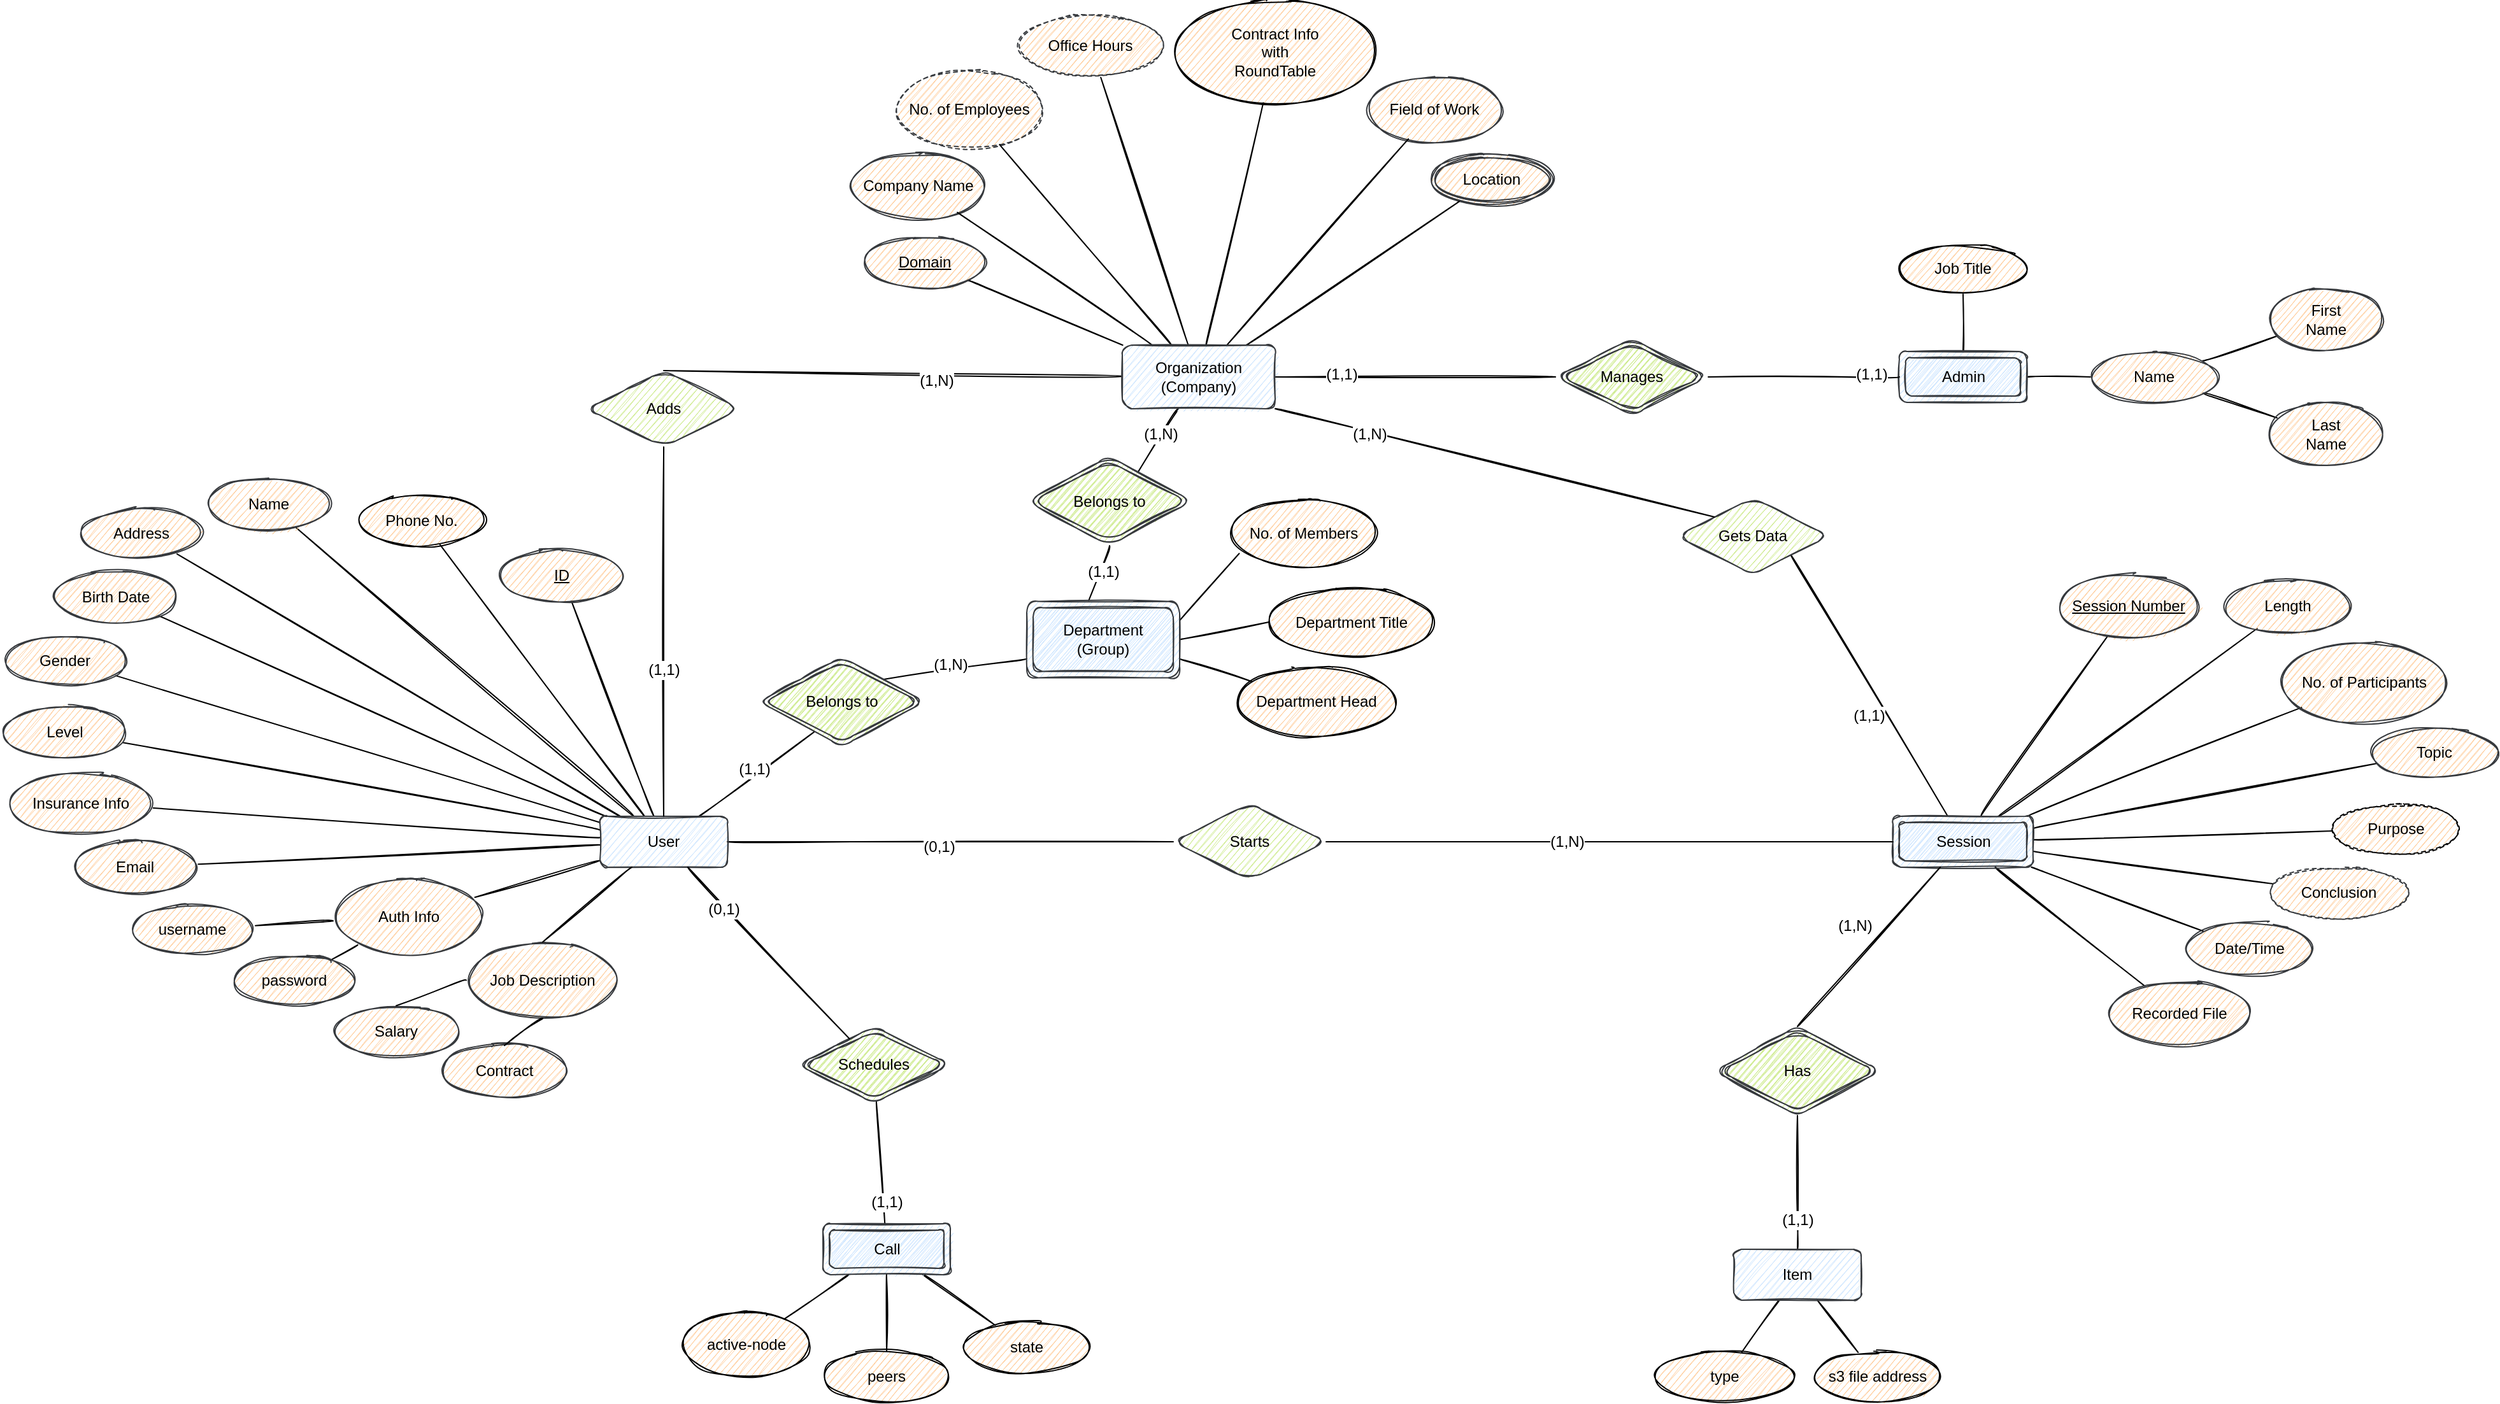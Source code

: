 <mxfile version="18.1.2" type="device"><diagram id="3MBcoA2pcLcvfSfI6cYw" name="Page-1"><mxGraphModel dx="2881" dy="2194" grid="1" gridSize="10" guides="1" tooltips="1" connect="1" arrows="1" fold="1" page="1" pageScale="1" pageWidth="850" pageHeight="1100" math="0" shadow="0"><root><mxCell id="0"/><mxCell id="1" parent="0"/><mxCell id="as0THlwd2XaOemE6Fvun-15" style="edgeStyle=none;rounded=1;orthogonalLoop=1;jettySize=auto;html=1;endArrow=none;endFill=0;strokeColor=default;sketch=1;curved=1;" parent="1" source="as0THlwd2XaOemE6Fvun-1" target="as0THlwd2XaOemE6Fvun-14" edge="1"><mxGeometry relative="1" as="geometry"/></mxCell><mxCell id="as0THlwd2XaOemE6Fvun-16" style="edgeStyle=none;rounded=1;orthogonalLoop=1;jettySize=auto;html=1;endArrow=none;endFill=0;strokeColor=default;sketch=1;curved=1;" parent="1" source="as0THlwd2XaOemE6Fvun-1" target="as0THlwd2XaOemE6Fvun-2" edge="1"><mxGeometry relative="1" as="geometry"/></mxCell><mxCell id="as0THlwd2XaOemE6Fvun-17" style="edgeStyle=none;rounded=1;orthogonalLoop=1;jettySize=auto;html=1;endArrow=none;endFill=0;strokeColor=default;sketch=1;curved=1;" parent="1" source="as0THlwd2XaOemE6Fvun-1" target="as0THlwd2XaOemE6Fvun-7" edge="1"><mxGeometry relative="1" as="geometry"/></mxCell><mxCell id="as0THlwd2XaOemE6Fvun-26" style="edgeStyle=none;rounded=1;orthogonalLoop=1;jettySize=auto;html=1;fontSize=12;endArrow=none;endFill=0;strokeColor=default;sketch=1;curved=1;" parent="1" source="as0THlwd2XaOemE6Fvun-1" target="as0THlwd2XaOemE6Fvun-23" edge="1"><mxGeometry relative="1" as="geometry"/></mxCell><mxCell id="as0THlwd2XaOemE6Fvun-27" style="edgeStyle=none;rounded=1;orthogonalLoop=1;jettySize=auto;html=1;fontSize=12;endArrow=none;endFill=0;strokeColor=default;sketch=1;curved=1;" parent="1" source="as0THlwd2XaOemE6Fvun-1" target="as0THlwd2XaOemE6Fvun-24" edge="1"><mxGeometry relative="1" as="geometry"/></mxCell><mxCell id="as0THlwd2XaOemE6Fvun-63" style="edgeStyle=none;rounded=1;orthogonalLoop=1;jettySize=auto;html=1;fontSize=12;endArrow=none;endFill=0;strokeColor=default;sketch=1;curved=1;" parent="1" source="as0THlwd2XaOemE6Fvun-1" target="as0THlwd2XaOemE6Fvun-58" edge="1"><mxGeometry relative="1" as="geometry"/></mxCell><mxCell id="as0THlwd2XaOemE6Fvun-64" style="edgeStyle=none;rounded=1;orthogonalLoop=1;jettySize=auto;html=1;fontSize=12;endArrow=none;endFill=0;strokeColor=default;sketch=1;curved=1;" parent="1" source="as0THlwd2XaOemE6Fvun-1" target="as0THlwd2XaOemE6Fvun-59" edge="1"><mxGeometry relative="1" as="geometry"/></mxCell><mxCell id="as0THlwd2XaOemE6Fvun-65" style="edgeStyle=none;rounded=1;orthogonalLoop=1;jettySize=auto;html=1;fontSize=12;endArrow=none;endFill=0;strokeColor=default;sketch=1;curved=1;" parent="1" source="as0THlwd2XaOemE6Fvun-1" target="as0THlwd2XaOemE6Fvun-61" edge="1"><mxGeometry relative="1" as="geometry"/></mxCell><mxCell id="as0THlwd2XaOemE6Fvun-83" style="edgeStyle=none;rounded=1;orthogonalLoop=1;jettySize=auto;html=1;fontSize=12;endArrow=none;endFill=0;strokeColor=default;sketch=1;curved=1;" parent="1" source="as0THlwd2XaOemE6Fvun-1" target="as0THlwd2XaOemE6Fvun-82" edge="1"><mxGeometry relative="1" as="geometry"/></mxCell><mxCell id="as0THlwd2XaOemE6Fvun-134" style="edgeStyle=none;rounded=1;orthogonalLoop=1;jettySize=auto;html=1;fontSize=12;endArrow=none;endFill=0;strokeColor=default;sketch=1;curved=1;" parent="1" source="as0THlwd2XaOemE6Fvun-1" target="as0THlwd2XaOemE6Fvun-133" edge="1"><mxGeometry relative="1" as="geometry"/></mxCell><mxCell id="as0THlwd2XaOemE6Fvun-137" value="(0,1)" style="edgeLabel;html=1;align=center;verticalAlign=middle;resizable=0;points=[];fontSize=12;rounded=1;sketch=1;" parent="as0THlwd2XaOemE6Fvun-134" vertex="1" connectable="0"><mxGeometry x="-0.092" y="-3" relative="1" as="geometry"><mxPoint x="7" y="1" as="offset"/></mxGeometry></mxCell><mxCell id="as0THlwd2XaOemE6Fvun-179" style="edgeStyle=none;rounded=1;orthogonalLoop=1;jettySize=auto;html=1;fontSize=12;endArrow=none;endFill=0;strokeColor=default;sketch=1;curved=1;startArrow=none;" parent="1" source="as0THlwd2XaOemE6Fvun-177" target="as0THlwd2XaOemE6Fvun-178" edge="1"><mxGeometry relative="1" as="geometry"/></mxCell><mxCell id="as0THlwd2XaOemE6Fvun-181" value="(1,1)" style="edgeLabel;html=1;align=center;verticalAlign=middle;resizable=0;points=[];fontSize=12;rounded=1;sketch=1;" parent="as0THlwd2XaOemE6Fvun-179" vertex="1" connectable="0"><mxGeometry x="0.64" y="2" relative="1" as="geometry"><mxPoint as="offset"/></mxGeometry></mxCell><mxCell id="as0THlwd2XaOemE6Fvun-258" style="edgeStyle=none;rounded=1;orthogonalLoop=1;jettySize=auto;html=1;fontSize=12;endArrow=none;endFill=0;strokeColor=default;entryX=0.331;entryY=0.84;entryDx=0;entryDy=0;sketch=1;curved=1;entryPerimeter=0;" parent="1" source="as0THlwd2XaOemE6Fvun-1" target="as0THlwd2XaOemE6Fvun-307" edge="1"><mxGeometry relative="1" as="geometry"><mxPoint x="140" y="-190" as="targetPoint"/></mxGeometry></mxCell><mxCell id="as0THlwd2XaOemE6Fvun-289" value="(1,1)" style="edgeLabel;html=1;align=center;verticalAlign=middle;resizable=0;points=[];fontSize=12;rounded=1;sketch=1;" parent="as0THlwd2XaOemE6Fvun-258" vertex="1" connectable="0"><mxGeometry x="0.223" y="2" relative="1" as="geometry"><mxPoint x="-11" y="5" as="offset"/></mxGeometry></mxCell><mxCell id="as0THlwd2XaOemE6Fvun-288" style="edgeStyle=none;rounded=1;orthogonalLoop=1;jettySize=auto;html=1;fontSize=12;endArrow=none;endFill=0;strokeColor=default;sketch=1;curved=1;" parent="1" source="as0THlwd2XaOemE6Fvun-1" target="as0THlwd2XaOemE6Fvun-287" edge="1"><mxGeometry relative="1" as="geometry"/></mxCell><mxCell id="as0THlwd2XaOemE6Fvun-1" value="User" style="whiteSpace=wrap;html=1;align=center;fillColor=#cce5ff;strokeColor=#36393d;rounded=1;sketch=1;" parent="1" vertex="1"><mxGeometry x="-75" y="-120" width="100" height="40" as="geometry"/></mxCell><mxCell id="as0THlwd2XaOemE6Fvun-2" value="Name" style="ellipse;whiteSpace=wrap;html=1;align=center;fillColor=#ffcc99;strokeColor=#36393d;rounded=1;sketch=1;" parent="1" vertex="1"><mxGeometry x="-385" y="-385" width="100" height="40" as="geometry"/></mxCell><mxCell id="as0THlwd2XaOemE6Fvun-7" value="ID" style="ellipse;whiteSpace=wrap;html=1;align=center;fontStyle=4;fillColor=#ffcc99;strokeColor=#36393d;rounded=1;sketch=1;" parent="1" vertex="1"><mxGeometry x="-155" y="-328.75" width="100" height="40" as="geometry"/></mxCell><mxCell id="as0THlwd2XaOemE6Fvun-66" style="edgeStyle=none;rounded=1;orthogonalLoop=1;jettySize=auto;html=1;fontSize=12;endArrow=none;endFill=0;strokeColor=default;sketch=1;curved=1;" parent="1" source="as0THlwd2XaOemE6Fvun-14" target="as0THlwd2XaOemE6Fvun-60" edge="1"><mxGeometry relative="1" as="geometry"/></mxCell><mxCell id="as0THlwd2XaOemE6Fvun-67" style="edgeStyle=none;rounded=1;orthogonalLoop=1;jettySize=auto;html=1;fontSize=12;endArrow=none;endFill=0;strokeColor=default;sketch=1;curved=1;" parent="1" source="as0THlwd2XaOemE6Fvun-14" target="as0THlwd2XaOemE6Fvun-62" edge="1"><mxGeometry relative="1" as="geometry"/></mxCell><mxCell id="as0THlwd2XaOemE6Fvun-14" value="&lt;font style=&quot;font-size: 12px;&quot;&gt;Auth Info&lt;/font&gt;" style="ellipse;whiteSpace=wrap;html=1;align=center;fillColor=#ffcc99;strokeColor=#36393d;rounded=1;sketch=1;" parent="1" vertex="1"><mxGeometry x="-285" y="-71.25" width="120" height="60" as="geometry"/></mxCell><mxCell id="as0THlwd2XaOemE6Fvun-23" value="Level" style="ellipse;whiteSpace=wrap;html=1;align=center;fontSize=12;fillColor=#ffcc99;strokeColor=#36393d;rounded=1;sketch=1;" parent="1" vertex="1"><mxGeometry x="-545" y="-206.25" width="100" height="40" as="geometry"/></mxCell><mxCell id="as0THlwd2XaOemE6Fvun-24" value="Email" style="ellipse;whiteSpace=wrap;html=1;align=center;fontSize=12;fillColor=#ffcc99;strokeColor=#36393d;rounded=1;sketch=1;" parent="1" vertex="1"><mxGeometry x="-490" y="-100" width="100" height="40" as="geometry"/></mxCell><mxCell id="as0THlwd2XaOemE6Fvun-95" style="edgeStyle=none;rounded=1;orthogonalLoop=1;jettySize=auto;html=1;fontSize=12;endArrow=none;endFill=0;strokeColor=default;exitX=1;exitY=1;exitDx=0;exitDy=0;startArrow=none;sketch=1;curved=1;" parent="1" source="as0THlwd2XaOemE6Fvun-91" target="as0THlwd2XaOemE6Fvun-90" edge="1"><mxGeometry relative="1" as="geometry"><mxPoint x="555" y="-110" as="sourcePoint"/><Array as="points"/></mxGeometry></mxCell><mxCell id="as0THlwd2XaOemE6Fvun-106" value="(1,1)" style="edgeLabel;html=1;align=center;verticalAlign=middle;resizable=0;points=[];fontSize=12;rounded=1;sketch=1;" parent="as0THlwd2XaOemE6Fvun-95" vertex="1" connectable="0"><mxGeometry x="0.672" y="1" relative="1" as="geometry"><mxPoint x="-43" y="-45" as="offset"/></mxGeometry></mxCell><mxCell id="as0THlwd2XaOemE6Fvun-259" style="edgeStyle=none;rounded=1;orthogonalLoop=1;jettySize=auto;html=1;fontSize=12;endArrow=none;endFill=0;strokeColor=default;entryX=1;entryY=0;entryDx=0;entryDy=0;sketch=1;curved=1;exitX=0;exitY=0.75;exitDx=0;exitDy=0;" parent="1" source="as0THlwd2XaOemE6Fvun-303" target="as0THlwd2XaOemE6Fvun-307" edge="1"><mxGeometry relative="1" as="geometry"><mxPoint x="335" y="-280.588" as="sourcePoint"/><mxPoint x="140" y="-250" as="targetPoint"/></mxGeometry></mxCell><mxCell id="as0THlwd2XaOemE6Fvun-290" value="(1,N)" style="edgeLabel;html=1;align=center;verticalAlign=middle;resizable=0;points=[];fontSize=12;rounded=1;sketch=1;" parent="as0THlwd2XaOemE6Fvun-259" vertex="1" connectable="0"><mxGeometry x="0.401" y="-3" relative="1" as="geometry"><mxPoint x="19" y="-4" as="offset"/></mxGeometry></mxCell><mxCell id="as0THlwd2XaOemE6Fvun-297" style="edgeStyle=none;rounded=1;orthogonalLoop=1;jettySize=auto;html=1;fontSize=12;endArrow=none;endFill=0;strokeColor=default;sketch=1;curved=1;exitX=1;exitY=0.25;exitDx=0;exitDy=0;entryX=0.059;entryY=0.793;entryDx=0;entryDy=0;entryPerimeter=0;" parent="1" source="as0THlwd2XaOemE6Fvun-303" target="as0THlwd2XaOemE6Fvun-295" edge="1"><mxGeometry relative="1" as="geometry"><mxPoint x="454.643" y="-315" as="sourcePoint"/></mxGeometry></mxCell><mxCell id="as0THlwd2XaOemE6Fvun-298" style="edgeStyle=none;rounded=1;orthogonalLoop=1;jettySize=auto;html=1;fontSize=12;endArrow=none;endFill=0;strokeColor=default;sketch=1;curved=1;exitX=1;exitY=0.5;exitDx=0;exitDy=0;entryX=0;entryY=0.5;entryDx=0;entryDy=0;" parent="1" source="as0THlwd2XaOemE6Fvun-303" target="as0THlwd2XaOemE6Fvun-296" edge="1"><mxGeometry relative="1" as="geometry"><mxPoint x="455" y="-288.955" as="sourcePoint"/></mxGeometry></mxCell><mxCell id="as0THlwd2XaOemE6Fvun-300" style="edgeStyle=none;rounded=1;orthogonalLoop=1;jettySize=auto;html=1;fontSize=12;endArrow=none;endFill=0;strokeColor=default;sketch=1;curved=1;exitX=1;exitY=0.75;exitDx=0;exitDy=0;" parent="1" source="as0THlwd2XaOemE6Fvun-303" target="as0THlwd2XaOemE6Fvun-299" edge="1"><mxGeometry relative="1" as="geometry"><mxPoint x="437.189" y="-265" as="sourcePoint"/></mxGeometry></mxCell><mxCell id="as0THlwd2XaOemE6Fvun-233" style="edgeStyle=none;rounded=1;orthogonalLoop=1;jettySize=auto;html=1;fontSize=12;endArrow=none;endFill=0;strokeColor=default;sketch=1;curved=1;" parent="1" source="as0THlwd2XaOemE6Fvun-52" target="as0THlwd2XaOemE6Fvun-232" edge="1"><mxGeometry relative="1" as="geometry"/></mxCell><mxCell id="as0THlwd2XaOemE6Fvun-52" value="Domain" style="ellipse;whiteSpace=wrap;html=1;align=center;fontStyle=4;fontSize=12;fillColor=#ffcc99;strokeColor=#36393d;rounded=1;sketch=1;" parent="1" vertex="1"><mxGeometry x="130" y="-575" width="100" height="40" as="geometry"/></mxCell><mxCell id="as0THlwd2XaOemE6Fvun-53" value="No. of Employees" style="ellipse;whiteSpace=wrap;html=1;align=center;dashed=1;fontSize=12;fillColor=#ffcc99;strokeColor=#36393d;rounded=1;sketch=1;" parent="1" vertex="1"><mxGeometry x="155" y="-705" width="120" height="60" as="geometry"/></mxCell><mxCell id="as0THlwd2XaOemE6Fvun-56" value="Field of Work" style="ellipse;whiteSpace=wrap;html=1;align=center;fontSize=12;fillColor=#ffcc99;strokeColor=#36393d;rounded=1;sketch=1;" parent="1" vertex="1"><mxGeometry x="525" y="-700" width="110" height="50" as="geometry"/></mxCell><mxCell id="as0THlwd2XaOemE6Fvun-58" value="Address" style="ellipse;whiteSpace=wrap;html=1;align=center;fontSize=12;fillColor=#ffcc99;strokeColor=#36393d;rounded=1;sketch=1;" parent="1" vertex="1"><mxGeometry x="-485" y="-362.5" width="100" height="40" as="geometry"/></mxCell><mxCell id="as0THlwd2XaOemE6Fvun-59" value="Gender" style="ellipse;whiteSpace=wrap;html=1;align=center;fontSize=12;fillColor=#ffcc99;strokeColor=#36393d;rounded=1;sketch=1;" parent="1" vertex="1"><mxGeometry x="-545" y="-262.5" width="100" height="40" as="geometry"/></mxCell><mxCell id="as0THlwd2XaOemE6Fvun-60" value="username" style="ellipse;whiteSpace=wrap;html=1;align=center;fontSize=12;fillColor=#ffcc99;strokeColor=#36393d;rounded=1;sketch=1;" parent="1" vertex="1"><mxGeometry x="-445" y="-51.25" width="100" height="40" as="geometry"/></mxCell><mxCell id="as0THlwd2XaOemE6Fvun-61" value="Insurance Info" style="ellipse;whiteSpace=wrap;html=1;align=center;fontSize=12;fillColor=#ffcc99;strokeColor=#36393d;rounded=1;sketch=1;" parent="1" vertex="1"><mxGeometry x="-540" y="-155.25" width="115" height="50" as="geometry"/></mxCell><mxCell id="as0THlwd2XaOemE6Fvun-62" value="password" style="ellipse;whiteSpace=wrap;html=1;align=center;fontSize=12;fillColor=#ffcc99;strokeColor=#36393d;rounded=1;sketch=1;" parent="1" vertex="1"><mxGeometry x="-365" y="-11.25" width="100" height="40" as="geometry"/></mxCell><mxCell id="as0THlwd2XaOemE6Fvun-82" value="Birth Date" style="ellipse;whiteSpace=wrap;html=1;align=center;fontSize=12;fillColor=#ffcc99;strokeColor=#36393d;rounded=1;sketch=1;" parent="1" vertex="1"><mxGeometry x="-505" y="-312.5" width="100" height="40" as="geometry"/></mxCell><mxCell id="as0THlwd2XaOemE6Fvun-84" value="Location" style="ellipse;shape=doubleEllipse;margin=3;whiteSpace=wrap;html=1;align=center;fontSize=12;fillColor=#ffcc99;strokeColor=#36393d;rounded=1;sketch=1;" parent="1" vertex="1"><mxGeometry x="575" y="-640" width="100" height="40" as="geometry"/></mxCell><mxCell id="as0THlwd2XaOemE6Fvun-86" value="Company Name" style="ellipse;whiteSpace=wrap;html=1;align=center;fontSize=12;fillColor=#ffcc99;strokeColor=#36393d;rounded=1;sketch=1;" parent="1" vertex="1"><mxGeometry x="120" y="-640" width="110" height="50" as="geometry"/></mxCell><mxCell id="as0THlwd2XaOemE6Fvun-88" value="Office Hours" style="ellipse;whiteSpace=wrap;html=1;align=center;dashed=1;fontSize=12;fillColor=#ffcc99;strokeColor=#36393d;rounded=1;sketch=1;" parent="1" vertex="1"><mxGeometry x="250" y="-750" width="120" height="50" as="geometry"/></mxCell><mxCell id="as0THlwd2XaOemE6Fvun-114" style="edgeStyle=none;rounded=1;orthogonalLoop=1;jettySize=auto;html=1;fontSize=12;endArrow=none;endFill=0;strokeColor=default;sketch=1;curved=1;" parent="1" source="as0THlwd2XaOemE6Fvun-90" target="as0THlwd2XaOemE6Fvun-107" edge="1"><mxGeometry relative="1" as="geometry"/></mxCell><mxCell id="as0THlwd2XaOemE6Fvun-115" style="edgeStyle=none;rounded=1;orthogonalLoop=1;jettySize=auto;html=1;fontSize=12;endArrow=none;endFill=0;strokeColor=default;sketch=1;curved=1;" parent="1" source="as0THlwd2XaOemE6Fvun-90" target="as0THlwd2XaOemE6Fvun-108" edge="1"><mxGeometry relative="1" as="geometry"/></mxCell><mxCell id="as0THlwd2XaOemE6Fvun-116" style="edgeStyle=none;rounded=1;orthogonalLoop=1;jettySize=auto;html=1;fontSize=12;endArrow=none;endFill=0;strokeColor=default;sketch=1;curved=1;" parent="1" source="as0THlwd2XaOemE6Fvun-90" target="as0THlwd2XaOemE6Fvun-222" edge="1"><mxGeometry relative="1" as="geometry"><mxPoint x="650.279" y="251.056" as="targetPoint"/></mxGeometry></mxCell><mxCell id="as0THlwd2XaOemE6Fvun-117" style="edgeStyle=none;rounded=1;orthogonalLoop=1;jettySize=auto;html=1;fontSize=12;endArrow=none;endFill=0;strokeColor=default;sketch=1;curved=1;" parent="1" source="as0THlwd2XaOemE6Fvun-90" target="as0THlwd2XaOemE6Fvun-110" edge="1"><mxGeometry relative="1" as="geometry"/></mxCell><mxCell id="as0THlwd2XaOemE6Fvun-126" style="edgeStyle=none;rounded=1;orthogonalLoop=1;jettySize=auto;html=1;fontSize=12;endArrow=none;endFill=0;strokeColor=default;sketch=1;curved=1;" parent="1" source="as0THlwd2XaOemE6Fvun-90" target="as0THlwd2XaOemE6Fvun-121" edge="1"><mxGeometry relative="1" as="geometry"/></mxCell><mxCell id="as0THlwd2XaOemE6Fvun-127" style="edgeStyle=none;rounded=1;orthogonalLoop=1;jettySize=auto;html=1;fontSize=12;endArrow=none;endFill=0;strokeColor=default;sketch=1;curved=1;" parent="1" source="as0THlwd2XaOemE6Fvun-90" target="as0THlwd2XaOemE6Fvun-120" edge="1"><mxGeometry relative="1" as="geometry"/></mxCell><mxCell id="as0THlwd2XaOemE6Fvun-129" style="edgeStyle=none;rounded=1;orthogonalLoop=1;jettySize=auto;html=1;fontSize=12;endArrow=none;endFill=0;strokeColor=default;sketch=1;curved=1;" parent="1" source="as0THlwd2XaOemE6Fvun-90" target="as0THlwd2XaOemE6Fvun-128" edge="1"><mxGeometry relative="1" as="geometry"/></mxCell><mxCell id="as0THlwd2XaOemE6Fvun-151" style="edgeStyle=none;rounded=1;orthogonalLoop=1;jettySize=auto;html=1;fontSize=12;endArrow=none;endFill=0;strokeColor=default;sketch=1;curved=1;" parent="1" source="as0THlwd2XaOemE6Fvun-90" target="as0THlwd2XaOemE6Fvun-150" edge="1"><mxGeometry relative="1" as="geometry"/></mxCell><mxCell id="as0THlwd2XaOemE6Fvun-90" value="Session" style="shape=ext;margin=3;double=1;&#10;whiteSpace=wrap;html=1;align=center;fontSize=12;fillColor=#cce5ff;strokeColor=#36393d;rounded=1;sketch=1;" parent="1" vertex="1"><mxGeometry x="940" y="-120" width="110" height="40" as="geometry"/></mxCell><mxCell id="as0THlwd2XaOemE6Fvun-107" value="Length" style="ellipse;whiteSpace=wrap;html=1;align=center;fontSize=12;fillColor=#ffcc99;strokeColor=#36393d;rounded=1;sketch=1;" parent="1" vertex="1"><mxGeometry x="1200" y="-305" width="100" height="40" as="geometry"/></mxCell><mxCell id="as0THlwd2XaOemE6Fvun-108" value="No. of &lt;span class=&quot;VIiyi&quot; lang=&quot;en&quot;&gt;&lt;span data-number-of-phrases=&quot;1&quot; data-phrase-index=&quot;0&quot; data-language-to-translate-into=&quot;fa&quot; data-language-for-alternatives=&quot;en&quot; class=&quot;JLqJ4b ChMk0b&quot;&gt;&lt;span class=&quot;Q4iAWc&quot;&gt;Participants&lt;/span&gt;&lt;/span&gt;&lt;/span&gt;&lt;span class=&quot;zEswK&quot;&gt;&lt;/span&gt;" style="ellipse;whiteSpace=wrap;html=1;align=center;fontSize=12;fillColor=#ffcc99;strokeColor=#36393d;rounded=1;sketch=1;" parent="1" vertex="1"><mxGeometry x="1245" y="-255" width="130" height="60" as="geometry"/></mxCell><mxCell id="as0THlwd2XaOemE6Fvun-110" value="Date/Time" style="ellipse;whiteSpace=wrap;html=1;align=center;fontSize=12;fillColor=#ffcc99;strokeColor=#36393d;rounded=1;sketch=1;" parent="1" vertex="1"><mxGeometry x="1170" y="-36.25" width="100" height="40" as="geometry"/></mxCell><mxCell id="as0THlwd2XaOemE6Fvun-120" value="Session Number" style="ellipse;whiteSpace=wrap;html=1;align=center;fontStyle=4;fontSize=12;fillColor=#ffcc99;strokeColor=#36393d;rounded=1;sketch=1;" parent="1" vertex="1"><mxGeometry x="1070" y="-310" width="110" height="50" as="geometry"/></mxCell><mxCell id="as0THlwd2XaOemE6Fvun-121" value="Recorded File" style="ellipse;whiteSpace=wrap;html=1;align=center;fontSize=12;fillColor=#ffcc99;strokeColor=#36393d;rounded=1;sketch=1;" parent="1" vertex="1"><mxGeometry x="1110" y="10" width="110" height="50" as="geometry"/></mxCell><mxCell id="as0THlwd2XaOemE6Fvun-128" value="Topic" style="ellipse;whiteSpace=wrap;html=1;align=center;fontSize=12;fillColor=#ffcc99;strokeColor=#36393d;rounded=1;sketch=1;" parent="1" vertex="1"><mxGeometry x="1315" y="-190" width="100" height="40" as="geometry"/></mxCell><mxCell id="as0THlwd2XaOemE6Fvun-135" style="edgeStyle=none;rounded=1;orthogonalLoop=1;jettySize=auto;html=1;fontSize=12;endArrow=none;endFill=0;strokeColor=default;sketch=1;curved=1;" parent="1" source="as0THlwd2XaOemE6Fvun-133" target="as0THlwd2XaOemE6Fvun-90" edge="1"><mxGeometry relative="1" as="geometry"/></mxCell><mxCell id="as0THlwd2XaOemE6Fvun-138" value="(1,N)" style="edgeLabel;html=1;align=center;verticalAlign=middle;resizable=0;points=[];fontSize=12;rounded=1;sketch=1;" parent="as0THlwd2XaOemE6Fvun-135" vertex="1" connectable="0"><mxGeometry x="-0.15" relative="1" as="geometry"><mxPoint as="offset"/></mxGeometry></mxCell><mxCell id="as0THlwd2XaOemE6Fvun-133" value="Starts" style="shape=rhombus;perimeter=rhombusPerimeter;whiteSpace=wrap;html=1;align=center;fontSize=12;fillColor=#cdeb8b;strokeColor=#36393d;rounded=1;sketch=1;" parent="1" vertex="1"><mxGeometry x="375" y="-130" width="120" height="60" as="geometry"/></mxCell><mxCell id="as0THlwd2XaOemE6Fvun-150" value="Conclusion" style="ellipse;whiteSpace=wrap;html=1;align=center;dashed=1;fontSize=12;fillColor=#ffcc99;strokeColor=#36393d;rounded=1;sketch=1;" parent="1" vertex="1"><mxGeometry x="1235" y="-80" width="110" height="40" as="geometry"/></mxCell><mxCell id="as0THlwd2XaOemE6Fvun-152" value="&lt;div&gt;Contract Info&lt;/div&gt;&lt;div&gt;with&lt;/div&gt;&lt;div&gt;RoundTable&lt;/div&gt;" style="ellipse;whiteSpace=wrap;html=1;align=center;fontSize=12;fillColor=#FFCC99;rounded=1;sketch=1;" parent="1" vertex="1"><mxGeometry x="375" y="-760" width="160" height="80" as="geometry"/></mxCell><mxCell id="as0THlwd2XaOemE6Fvun-188" style="edgeStyle=none;rounded=1;orthogonalLoop=1;jettySize=auto;html=1;fontSize=12;endArrow=none;endFill=0;strokeColor=default;sketch=1;curved=1;" parent="1" source="as0THlwd2XaOemE6Fvun-178" target="as0THlwd2XaOemE6Fvun-182" edge="1"><mxGeometry relative="1" as="geometry"/></mxCell><mxCell id="as0THlwd2XaOemE6Fvun-189" style="edgeStyle=none;rounded=1;orthogonalLoop=1;jettySize=auto;html=1;fontSize=12;endArrow=none;endFill=0;strokeColor=default;sketch=1;curved=1;" parent="1" source="as0THlwd2XaOemE6Fvun-178" target="as0THlwd2XaOemE6Fvun-183" edge="1"><mxGeometry relative="1" as="geometry"/></mxCell><mxCell id="as0THlwd2XaOemE6Fvun-190" style="edgeStyle=none;rounded=1;orthogonalLoop=1;jettySize=auto;html=1;fontSize=12;endArrow=none;endFill=0;strokeColor=default;sketch=1;curved=1;" parent="1" source="as0THlwd2XaOemE6Fvun-178" target="as0THlwd2XaOemE6Fvun-184" edge="1"><mxGeometry relative="1" as="geometry"/></mxCell><mxCell id="as0THlwd2XaOemE6Fvun-178" value="Call" style="shape=ext;margin=3;double=1;&#10;whiteSpace=wrap;html=1;align=center;rounded=1;glass=0;fontSize=12;fillColor=#cce5ff;strokeColor=#36393d;sketch=1;" parent="1" vertex="1"><mxGeometry x="100" y="200" width="100" height="40" as="geometry"/></mxCell><mxCell id="as0THlwd2XaOemE6Fvun-182" value="state" style="ellipse;whiteSpace=wrap;html=1;align=center;rounded=1;glass=0;fontSize=12;fillColor=#FFCC99;sketch=1;" parent="1" vertex="1"><mxGeometry x="210" y="277" width="100" height="40" as="geometry"/></mxCell><mxCell id="as0THlwd2XaOemE6Fvun-183" value="peers" style="ellipse;whiteSpace=wrap;html=1;align=center;rounded=1;glass=0;fontSize=12;fillColor=#FFCC99;sketch=1;" parent="1" vertex="1"><mxGeometry x="100" y="300" width="100" height="40" as="geometry"/></mxCell><mxCell id="as0THlwd2XaOemE6Fvun-184" value="active-node" style="ellipse;whiteSpace=wrap;html=1;align=center;rounded=1;glass=0;fontSize=12;fillColor=#FFCC99;sketch=1;" parent="1" vertex="1"><mxGeometry x="-10" y="270" width="100" height="50" as="geometry"/></mxCell><mxCell id="as0THlwd2XaOemE6Fvun-197" style="edgeStyle=none;rounded=1;orthogonalLoop=1;jettySize=auto;html=1;fontSize=12;endArrow=none;endFill=0;strokeColor=default;entryX=1;entryY=0.5;entryDx=0;entryDy=0;sketch=1;curved=1;startArrow=none;" parent="1" source="as0THlwd2XaOemE6Fvun-196" target="as0THlwd2XaOemE6Fvun-232" edge="1"><mxGeometry relative="1" as="geometry"><mxPoint x="935" y="-465" as="sourcePoint"/><Array as="points"/></mxGeometry></mxCell><mxCell id="as0THlwd2XaOemE6Fvun-199" value="(1,1)" style="edgeLabel;html=1;align=center;verticalAlign=middle;resizable=0;points=[];fontSize=12;rounded=1;sketch=1;" parent="as0THlwd2XaOemE6Fvun-197" vertex="1" connectable="0"><mxGeometry x="0.532" y="-2" relative="1" as="geometry"><mxPoint as="offset"/></mxGeometry></mxCell><mxCell id="as0THlwd2XaOemE6Fvun-205" style="edgeStyle=none;rounded=1;orthogonalLoop=1;jettySize=auto;html=1;fontSize=12;endArrow=none;endFill=0;strokeColor=default;sketch=1;curved=1;" parent="1" source="as0THlwd2XaOemE6Fvun-195" target="as0THlwd2XaOemE6Fvun-200" edge="1"><mxGeometry relative="1" as="geometry"/></mxCell><mxCell id="as0THlwd2XaOemE6Fvun-206" style="edgeStyle=none;rounded=1;orthogonalLoop=1;jettySize=auto;html=1;fontSize=12;endArrow=none;endFill=0;strokeColor=default;sketch=1;curved=1;" parent="1" source="as0THlwd2XaOemE6Fvun-195" target="as0THlwd2XaOemE6Fvun-202" edge="1"><mxGeometry relative="1" as="geometry"/></mxCell><mxCell id="as0THlwd2XaOemE6Fvun-195" value="Admin" style="shape=ext;margin=3;double=1;&#10;whiteSpace=wrap;html=1;align=center;rounded=1;glass=0;fontSize=12;fillColor=#cce5ff;strokeColor=#36393d;sketch=1;" parent="1" vertex="1"><mxGeometry x="945" y="-485" width="100" height="40" as="geometry"/></mxCell><mxCell id="as0THlwd2XaOemE6Fvun-200" value="Job Title" style="ellipse;whiteSpace=wrap;html=1;align=center;rounded=1;glass=0;fontSize=12;fillColor=#FFCC99;sketch=1;" parent="1" vertex="1"><mxGeometry x="945" y="-570" width="100" height="40" as="geometry"/></mxCell><mxCell id="as0THlwd2XaOemE6Fvun-207" style="edgeStyle=none;rounded=1;orthogonalLoop=1;jettySize=auto;html=1;fontSize=12;endArrow=none;endFill=0;strokeColor=default;sketch=1;curved=1;" parent="1" source="as0THlwd2XaOemE6Fvun-202" target="as0THlwd2XaOemE6Fvun-203" edge="1"><mxGeometry relative="1" as="geometry"/></mxCell><mxCell id="as0THlwd2XaOemE6Fvun-208" style="edgeStyle=none;rounded=1;orthogonalLoop=1;jettySize=auto;html=1;fontSize=12;endArrow=none;endFill=0;strokeColor=default;sketch=1;curved=1;" parent="1" source="as0THlwd2XaOemE6Fvun-202" target="as0THlwd2XaOemE6Fvun-204" edge="1"><mxGeometry relative="1" as="geometry"/></mxCell><mxCell id="as0THlwd2XaOemE6Fvun-202" value="Name" style="ellipse;whiteSpace=wrap;html=1;align=center;fillColor=#ffcc99;strokeColor=#36393d;rounded=1;sketch=1;" parent="1" vertex="1"><mxGeometry x="1095" y="-485" width="100" height="40" as="geometry"/></mxCell><mxCell id="as0THlwd2XaOemE6Fvun-203" value="&lt;div&gt;First&lt;/div&gt;&lt;div&gt;Name&lt;/div&gt;" style="ellipse;whiteSpace=wrap;html=1;align=center;fillColor=#ffcc99;strokeColor=#36393d;rounded=1;sketch=1;" parent="1" vertex="1"><mxGeometry x="1235" y="-535" width="90" height="50" as="geometry"/></mxCell><mxCell id="as0THlwd2XaOemE6Fvun-204" value="&lt;div&gt;Last&lt;/div&gt;&lt;div&gt;Name&lt;/div&gt;" style="ellipse;whiteSpace=wrap;html=1;align=center;fillColor=#ffcc99;strokeColor=#36393d;rounded=1;sketch=1;" parent="1" vertex="1"><mxGeometry x="1235" y="-445" width="90" height="50" as="geometry"/></mxCell><mxCell id="as0THlwd2XaOemE6Fvun-218" style="edgeStyle=none;rounded=1;orthogonalLoop=1;jettySize=auto;html=1;fontSize=12;endArrow=none;endFill=0;strokeColor=default;sketch=1;curved=1;" parent="1" source="as0THlwd2XaOemE6Fvun-211" target="as0THlwd2XaOemE6Fvun-217" edge="1"><mxGeometry relative="1" as="geometry"/></mxCell><mxCell id="as0THlwd2XaOemE6Fvun-219" style="edgeStyle=none;rounded=1;orthogonalLoop=1;jettySize=auto;html=1;fontSize=12;endArrow=none;endFill=0;strokeColor=default;sketch=1;curved=1;" parent="1" source="as0THlwd2XaOemE6Fvun-211" target="as0THlwd2XaOemE6Fvun-216" edge="1"><mxGeometry relative="1" as="geometry"/></mxCell><mxCell id="as0THlwd2XaOemE6Fvun-228" style="edgeStyle=none;rounded=1;orthogonalLoop=1;jettySize=auto;html=1;fontSize=12;endArrow=none;endFill=0;strokeColor=default;entryX=0.5;entryY=1;entryDx=0;entryDy=0;sketch=1;curved=1;" parent="1" source="as0THlwd2XaOemE6Fvun-211" target="as0THlwd2XaOemE6Fvun-227" edge="1"><mxGeometry relative="1" as="geometry"/></mxCell><mxCell id="as0THlwd2XaOemE6Fvun-230" value="(1,1)" style="edgeLabel;html=1;align=center;verticalAlign=middle;resizable=0;points=[];fontSize=12;rounded=1;sketch=1;" parent="as0THlwd2XaOemE6Fvun-228" vertex="1" connectable="0"><mxGeometry x="-0.136" y="1" relative="1" as="geometry"><mxPoint x="1" y="22" as="offset"/></mxGeometry></mxCell><mxCell id="as0THlwd2XaOemE6Fvun-211" value="Item" style="whiteSpace=wrap;html=1;align=center;rounded=1;glass=0;fontSize=12;fillColor=#cce5ff;strokeColor=#36393d;sketch=1;" parent="1" vertex="1"><mxGeometry x="815" y="220" width="100" height="40" as="geometry"/></mxCell><mxCell id="as0THlwd2XaOemE6Fvun-216" value="s3 file address" style="ellipse;whiteSpace=wrap;html=1;align=center;rounded=1;glass=0;fontSize=12;fillColor=#FFCC99;sketch=1;" parent="1" vertex="1"><mxGeometry x="877.5" y="300" width="100" height="40" as="geometry"/></mxCell><mxCell id="as0THlwd2XaOemE6Fvun-217" value="type" style="ellipse;whiteSpace=wrap;html=1;align=center;rounded=1;glass=0;fontSize=12;fillColor=#FFCC99;sketch=1;" parent="1" vertex="1"><mxGeometry x="752.5" y="300" width="110" height="40" as="geometry"/></mxCell><mxCell id="as0THlwd2XaOemE6Fvun-222" value="Purpose" style="ellipse;whiteSpace=wrap;html=1;align=center;dashed=1;rounded=1;glass=0;fontSize=12;fillColor=#FFCC99;sketch=1;" parent="1" vertex="1"><mxGeometry x="1285" y="-130" width="100" height="40" as="geometry"/></mxCell><mxCell id="as0THlwd2XaOemE6Fvun-229" style="edgeStyle=none;rounded=1;orthogonalLoop=1;jettySize=auto;html=1;fontSize=12;endArrow=none;endFill=0;strokeColor=default;exitX=0.5;exitY=0;exitDx=0;exitDy=0;sketch=1;curved=1;" parent="1" source="as0THlwd2XaOemE6Fvun-227" target="as0THlwd2XaOemE6Fvun-90" edge="1"><mxGeometry relative="1" as="geometry"/></mxCell><mxCell id="as0THlwd2XaOemE6Fvun-231" value="(1,N)" style="edgeLabel;html=1;align=center;verticalAlign=middle;resizable=0;points=[];fontSize=12;rounded=1;sketch=1;" parent="as0THlwd2XaOemE6Fvun-229" vertex="1" connectable="0"><mxGeometry x="-0.208" y="1" relative="1" as="geometry"><mxPoint x="1" y="-29" as="offset"/></mxGeometry></mxCell><mxCell id="as0THlwd2XaOemE6Fvun-227" value="Has" style="shape=rhombus;double=1;perimeter=rhombusPerimeter;whiteSpace=wrap;html=1;align=center;rounded=1;glass=0;fontSize=12;fillColor=#cdeb8b;strokeColor=#36393d;sketch=1;" parent="1" vertex="1"><mxGeometry x="800" y="45" width="130" height="70" as="geometry"/></mxCell><mxCell id="as0THlwd2XaOemE6Fvun-234" style="edgeStyle=none;rounded=1;orthogonalLoop=1;jettySize=auto;html=1;fontSize=12;endArrow=none;endFill=0;strokeColor=default;sketch=1;curved=1;" parent="1" source="as0THlwd2XaOemE6Fvun-232" target="as0THlwd2XaOemE6Fvun-86" edge="1"><mxGeometry relative="1" as="geometry"/></mxCell><mxCell id="as0THlwd2XaOemE6Fvun-235" style="edgeStyle=none;rounded=1;orthogonalLoop=1;jettySize=auto;html=1;fontSize=12;endArrow=none;endFill=0;strokeColor=default;sketch=1;curved=1;" parent="1" source="as0THlwd2XaOemE6Fvun-232" target="as0THlwd2XaOemE6Fvun-53" edge="1"><mxGeometry relative="1" as="geometry"/></mxCell><mxCell id="as0THlwd2XaOemE6Fvun-236" style="edgeStyle=none;rounded=1;orthogonalLoop=1;jettySize=auto;html=1;fontSize=12;endArrow=none;endFill=0;strokeColor=default;sketch=1;curved=1;" parent="1" source="as0THlwd2XaOemE6Fvun-232" target="as0THlwd2XaOemE6Fvun-88" edge="1"><mxGeometry relative="1" as="geometry"/></mxCell><mxCell id="as0THlwd2XaOemE6Fvun-237" style="edgeStyle=none;rounded=1;orthogonalLoop=1;jettySize=auto;html=1;fontSize=12;endArrow=none;endFill=0;strokeColor=default;sketch=1;curved=1;" parent="1" source="as0THlwd2XaOemE6Fvun-232" target="as0THlwd2XaOemE6Fvun-152" edge="1"><mxGeometry relative="1" as="geometry"/></mxCell><mxCell id="as0THlwd2XaOemE6Fvun-238" style="edgeStyle=none;rounded=1;orthogonalLoop=1;jettySize=auto;html=1;fontSize=12;endArrow=none;endFill=0;strokeColor=default;sketch=1;curved=1;" parent="1" source="as0THlwd2XaOemE6Fvun-232" target="as0THlwd2XaOemE6Fvun-56" edge="1"><mxGeometry relative="1" as="geometry"/></mxCell><mxCell id="as0THlwd2XaOemE6Fvun-239" style="edgeStyle=none;rounded=1;orthogonalLoop=1;jettySize=auto;html=1;fontSize=12;endArrow=none;endFill=0;strokeColor=default;sketch=1;curved=1;" parent="1" source="as0THlwd2XaOemE6Fvun-232" target="as0THlwd2XaOemE6Fvun-84" edge="1"><mxGeometry relative="1" as="geometry"/></mxCell><mxCell id="as0THlwd2XaOemE6Fvun-243" style="edgeStyle=none;rounded=1;orthogonalLoop=1;jettySize=auto;html=1;fontSize=12;endArrow=none;endFill=0;strokeColor=default;entryX=0.672;entryY=0.174;entryDx=0;entryDy=0;sketch=1;curved=1;entryPerimeter=0;" parent="1" source="as0THlwd2XaOemE6Fvun-232" target="as0THlwd2XaOemE6Fvun-306" edge="1"><mxGeometry relative="1" as="geometry"><mxPoint x="140" y="-385" as="targetPoint"/></mxGeometry></mxCell><mxCell id="as0THlwd2XaOemE6Fvun-247" value="(1,N)" style="edgeLabel;html=1;align=center;verticalAlign=middle;resizable=0;points=[];fontSize=12;rounded=1;sketch=1;" parent="as0THlwd2XaOemE6Fvun-243" vertex="1" connectable="0"><mxGeometry x="-0.162" y="-1" relative="1" as="geometry"><mxPoint as="offset"/></mxGeometry></mxCell><mxCell id="as0THlwd2XaOemE6Fvun-250" style="edgeStyle=none;rounded=1;orthogonalLoop=1;jettySize=auto;html=1;entryX=0.5;entryY=0;entryDx=0;entryDy=0;fontSize=12;endArrow=none;endFill=0;strokeColor=default;sketch=1;curved=1;" parent="1" source="as0THlwd2XaOemE6Fvun-232" target="as0THlwd2XaOemE6Fvun-249" edge="1"><mxGeometry relative="1" as="geometry"/></mxCell><mxCell id="as0THlwd2XaOemE6Fvun-254" value="(1,N)" style="edgeLabel;html=1;align=center;verticalAlign=middle;resizable=0;points=[];fontSize=12;rounded=1;sketch=1;" parent="as0THlwd2XaOemE6Fvun-250" vertex="1" connectable="0"><mxGeometry x="-0.289" y="-2" relative="1" as="geometry"><mxPoint x="-18" y="7" as="offset"/></mxGeometry></mxCell><mxCell id="as0THlwd2XaOemE6Fvun-232" value="&lt;div&gt;Organization&lt;/div&gt;&lt;div&gt;(Company)&lt;br&gt;&lt;/div&gt;" style="whiteSpace=wrap;html=1;align=center;rounded=1;glass=0;fontSize=12;fillColor=#cce5ff;strokeColor=#36393d;sketch=1;" parent="1" vertex="1"><mxGeometry x="335" y="-490" width="120" height="50" as="geometry"/></mxCell><mxCell id="as0THlwd2XaOemE6Fvun-260" style="edgeStyle=none;rounded=1;orthogonalLoop=1;jettySize=auto;html=1;fontSize=12;endArrow=none;endFill=0;strokeColor=default;exitX=0.5;exitY=1;exitDx=0;exitDy=0;sketch=1;curved=1;entryX=0.405;entryY=-0.01;entryDx=0;entryDy=0;entryPerimeter=0;" parent="1" source="as0THlwd2XaOemE6Fvun-306" target="as0THlwd2XaOemE6Fvun-303" edge="1"><mxGeometry relative="1" as="geometry"><mxPoint x="140" y="-315" as="sourcePoint"/><mxPoint x="335" y="-295.882" as="targetPoint"/></mxGeometry></mxCell><mxCell id="as0THlwd2XaOemE6Fvun-291" value="(1,1)" style="edgeLabel;html=1;align=center;verticalAlign=middle;resizable=0;points=[];fontSize=12;rounded=1;sketch=1;" parent="as0THlwd2XaOemE6Fvun-260" vertex="1" connectable="0"><mxGeometry x="0.469" relative="1" as="geometry"><mxPoint x="7" y="-12" as="offset"/></mxGeometry></mxCell><mxCell id="as0THlwd2XaOemE6Fvun-251" style="edgeStyle=none;rounded=1;orthogonalLoop=1;jettySize=auto;html=1;fontSize=12;endArrow=none;endFill=0;strokeColor=default;exitX=0.5;exitY=1;exitDx=0;exitDy=0;sketch=1;curved=1;" parent="1" source="as0THlwd2XaOemE6Fvun-249" target="as0THlwd2XaOemE6Fvun-1" edge="1"><mxGeometry relative="1" as="geometry"/></mxCell><mxCell id="as0THlwd2XaOemE6Fvun-253" value="(1,1)" style="edgeLabel;html=1;align=center;verticalAlign=middle;resizable=0;points=[];fontSize=12;rounded=1;sketch=1;" parent="as0THlwd2XaOemE6Fvun-251" vertex="1" connectable="0"><mxGeometry x="0.373" y="-4" relative="1" as="geometry"><mxPoint x="4" y="-24" as="offset"/></mxGeometry></mxCell><mxCell id="as0THlwd2XaOemE6Fvun-249" value="Adds" style="shape=rhombus;perimeter=rhombusPerimeter;whiteSpace=wrap;html=1;align=center;rounded=1;glass=0;fontSize=12;fillColor=#cdeb8b;strokeColor=#36393d;sketch=1;" parent="1" vertex="1"><mxGeometry x="-85" y="-470" width="120" height="60" as="geometry"/></mxCell><mxCell id="as0THlwd2XaOemE6Fvun-91" value="Gets Data" style="shape=rhombus;perimeter=rhombusPerimeter;whiteSpace=wrap;html=1;align=center;fontSize=12;fillColor=#cdeb8b;strokeColor=#36393d;rounded=1;sketch=1;" parent="1" vertex="1"><mxGeometry x="770" y="-370" width="120" height="60" as="geometry"/></mxCell><mxCell id="as0THlwd2XaOemE6Fvun-255" value="" style="edgeStyle=none;rounded=1;orthogonalLoop=1;jettySize=auto;html=1;fontSize=12;endArrow=none;endFill=0;strokeColor=default;exitX=1;exitY=1;exitDx=0;exitDy=0;entryX=0;entryY=0;entryDx=0;entryDy=0;sketch=1;curved=1;" parent="1" source="as0THlwd2XaOemE6Fvun-232" target="as0THlwd2XaOemE6Fvun-91" edge="1"><mxGeometry relative="1" as="geometry"><mxPoint x="455.0" y="-440" as="sourcePoint"/><mxPoint x="407.667" y="180.0" as="targetPoint"/><Array as="points"/></mxGeometry></mxCell><mxCell id="as0THlwd2XaOemE6Fvun-256" value="(1,N)" style="edgeLabel;html=1;align=center;verticalAlign=middle;resizable=0;points=[];fontSize=12;rounded=1;sketch=1;" parent="as0THlwd2XaOemE6Fvun-255" vertex="1" connectable="0"><mxGeometry x="-0.569" y="-2" relative="1" as="geometry"><mxPoint as="offset"/></mxGeometry></mxCell><mxCell id="as0THlwd2XaOemE6Fvun-287" value="Phone No." style="ellipse;whiteSpace=wrap;html=1;align=center;rounded=1;glass=0;fontSize=12;fillColor=#FFCC99;sketch=1;" parent="1" vertex="1"><mxGeometry x="-265" y="-372.5" width="100" height="40" as="geometry"/></mxCell><mxCell id="as0THlwd2XaOemE6Fvun-295" value="No. of Members" style="ellipse;whiteSpace=wrap;html=1;align=center;rounded=1;glass=0;fontSize=12;fillColor=#FFCC99;sketch=1;" parent="1" vertex="1"><mxGeometry x="420" y="-370" width="115" height="55" as="geometry"/></mxCell><mxCell id="as0THlwd2XaOemE6Fvun-296" value="Department Title" style="ellipse;whiteSpace=wrap;html=1;align=center;rounded=1;glass=0;fontSize=12;fillColor=#FFCC99;sketch=1;" parent="1" vertex="1"><mxGeometry x="450" y="-300" width="130" height="55" as="geometry"/></mxCell><mxCell id="as0THlwd2XaOemE6Fvun-299" value="Department Head" style="ellipse;whiteSpace=wrap;html=1;align=center;rounded=1;glass=0;fontSize=12;fillColor=#FFCC99;sketch=1;" parent="1" vertex="1"><mxGeometry x="425" y="-237.5" width="125" height="55" as="geometry"/></mxCell><mxCell id="as0THlwd2XaOemE6Fvun-303" value="&lt;div&gt;Department&lt;/div&gt;&lt;div&gt;(Group)&lt;br&gt;&lt;/div&gt;" style="shape=ext;margin=3;double=1;whiteSpace=wrap;html=1;align=center;rounded=1;glass=0;fontSize=12;fillColor=#cce5ff;strokeColor=#36393d;sketch=1;" parent="1" vertex="1"><mxGeometry x="260" y="-288.75" width="120" height="60" as="geometry"/></mxCell><mxCell id="as0THlwd2XaOemE6Fvun-306" value="Belongs to" style="shape=rhombus;double=1;perimeter=rhombusPerimeter;whiteSpace=wrap;html=1;align=center;rounded=1;glass=0;fontSize=12;fillColor=#cdeb8b;strokeColor=#36393d;sketch=1;" parent="1" vertex="1"><mxGeometry x="260" y="-402.5" width="130" height="70" as="geometry"/></mxCell><mxCell id="as0THlwd2XaOemE6Fvun-307" value="Belongs to" style="shape=rhombus;double=1;perimeter=rhombusPerimeter;whiteSpace=wrap;html=1;align=center;rounded=1;glass=0;fontSize=12;fillColor=#cdeb8b;strokeColor=#36393d;sketch=1;" parent="1" vertex="1"><mxGeometry x="50" y="-245" width="130" height="70" as="geometry"/></mxCell><mxCell id="as0THlwd2XaOemE6Fvun-177" value="Schedules" style="shape=rhombus;double=1;perimeter=rhombusPerimeter;whiteSpace=wrap;html=1;align=center;rounded=1;glass=0;fontSize=12;fillColor=#cdeb8b;strokeColor=#36393d;sketch=1;" parent="1" vertex="1"><mxGeometry x="80" y="45" width="120" height="60" as="geometry"/></mxCell><mxCell id="l9cMLcGRAznFZ4Hf1lQT-1" value="" style="edgeStyle=none;rounded=1;orthogonalLoop=1;jettySize=auto;html=1;fontSize=12;endArrow=none;endFill=0;strokeColor=default;sketch=1;curved=1;" parent="1" source="as0THlwd2XaOemE6Fvun-1" target="as0THlwd2XaOemE6Fvun-177" edge="1"><mxGeometry relative="1" as="geometry"><mxPoint x="-25.0" y="-80" as="sourcePoint"/><mxPoint x="-25.0" y="240" as="targetPoint"/></mxGeometry></mxCell><mxCell id="l9cMLcGRAznFZ4Hf1lQT-2" value="(0,1)" style="edgeLabel;html=1;align=center;verticalAlign=middle;resizable=0;points=[];fontSize=12;rounded=1;sketch=1;" parent="l9cMLcGRAznFZ4Hf1lQT-1" vertex="1" connectable="0"><mxGeometry x="-0.537" y="-2" relative="1" as="geometry"><mxPoint as="offset"/></mxGeometry></mxCell><mxCell id="as0THlwd2XaOemE6Fvun-196" value="Manages" style="shape=rhombus;double=1;perimeter=rhombusPerimeter;whiteSpace=wrap;html=1;align=center;rounded=1;glass=0;fontSize=12;fillColor=#cdeb8b;strokeColor=#36393d;sketch=1;" parent="1" vertex="1"><mxGeometry x="675" y="-495" width="120" height="60" as="geometry"/></mxCell><mxCell id="l9cMLcGRAznFZ4Hf1lQT-4" value="" style="edgeStyle=none;rounded=1;orthogonalLoop=1;jettySize=auto;html=1;fontSize=12;endArrow=none;endFill=0;strokeColor=default;entryX=1;entryY=0.5;entryDx=0;entryDy=0;sketch=1;curved=1;" parent="1" source="as0THlwd2XaOemE6Fvun-195" target="as0THlwd2XaOemE6Fvun-196" edge="1"><mxGeometry relative="1" as="geometry"><mxPoint x="945" y="-465" as="sourcePoint"/><Array as="points"/><mxPoint x="455" y="-465" as="targetPoint"/></mxGeometry></mxCell><mxCell id="l9cMLcGRAznFZ4Hf1lQT-5" value="(1,1)" style="edgeLabel;html=1;align=center;verticalAlign=middle;resizable=0;points=[];fontSize=12;rounded=1;sketch=1;" parent="l9cMLcGRAznFZ4Hf1lQT-4" vertex="1" connectable="0"><mxGeometry x="-0.7" y="-2" relative="1" as="geometry"><mxPoint as="offset"/></mxGeometry></mxCell><mxCell id="l9cMLcGRAznFZ4Hf1lQT-7" value="&lt;font style=&quot;font-size: 12px;&quot;&gt;Job Description&lt;/font&gt;" style="ellipse;whiteSpace=wrap;html=1;align=center;fillColor=#ffcc99;strokeColor=#36393d;rounded=1;sketch=1;" parent="1" vertex="1"><mxGeometry x="-180" y="-21.25" width="120" height="60" as="geometry"/></mxCell><mxCell id="l9cMLcGRAznFZ4Hf1lQT-8" style="edgeStyle=none;rounded=1;orthogonalLoop=1;jettySize=auto;html=1;endArrow=none;endFill=0;strokeColor=default;sketch=1;curved=1;exitX=0.25;exitY=1;exitDx=0;exitDy=0;entryX=0.5;entryY=0;entryDx=0;entryDy=0;" parent="1" source="as0THlwd2XaOemE6Fvun-1" target="l9cMLcGRAznFZ4Hf1lQT-7" edge="1"><mxGeometry relative="1" as="geometry"><mxPoint x="-65" y="-75.3" as="sourcePoint"/><mxPoint x="-163.234" y="-46.418" as="targetPoint"/></mxGeometry></mxCell><mxCell id="l9cMLcGRAznFZ4Hf1lQT-9" value="Salary" style="ellipse;whiteSpace=wrap;html=1;align=center;fontSize=12;fillColor=#ffcc99;strokeColor=#36393d;rounded=1;sketch=1;" parent="1" vertex="1"><mxGeometry x="-285" y="28.75" width="100" height="40" as="geometry"/></mxCell><mxCell id="l9cMLcGRAznFZ4Hf1lQT-10" value="Contract" style="ellipse;whiteSpace=wrap;html=1;align=center;fontSize=12;fillColor=#ffcc99;strokeColor=#36393d;rounded=1;sketch=1;" parent="1" vertex="1"><mxGeometry x="-200" y="60" width="100" height="40" as="geometry"/></mxCell><mxCell id="l9cMLcGRAznFZ4Hf1lQT-11" style="edgeStyle=none;rounded=1;orthogonalLoop=1;jettySize=auto;html=1;fontSize=12;endArrow=none;endFill=0;strokeColor=default;sketch=1;curved=1;exitX=0;exitY=0.5;exitDx=0;exitDy=0;entryX=0.5;entryY=0;entryDx=0;entryDy=0;" parent="1" source="l9cMLcGRAznFZ4Hf1lQT-7" target="l9cMLcGRAznFZ4Hf1lQT-9" edge="1"><mxGeometry relative="1" as="geometry"><mxPoint x="-274.602" y="-27.798" as="sourcePoint"/><mxPoint x="-335.509" y="-24.097" as="targetPoint"/></mxGeometry></mxCell><mxCell id="l9cMLcGRAznFZ4Hf1lQT-12" style="edgeStyle=none;rounded=1;orthogonalLoop=1;jettySize=auto;html=1;fontSize=12;endArrow=none;endFill=0;strokeColor=default;sketch=1;curved=1;exitX=0.5;exitY=1;exitDx=0;exitDy=0;entryX=0.5;entryY=0;entryDx=0;entryDy=0;" parent="1" source="l9cMLcGRAznFZ4Hf1lQT-7" target="l9cMLcGRAznFZ4Hf1lQT-10" edge="1"><mxGeometry relative="1" as="geometry"><mxPoint x="-170.0" y="18.75" as="sourcePoint"/><mxPoint x="-189.727" y="44.575" as="targetPoint"/></mxGeometry></mxCell></root></mxGraphModel></diagram></mxfile>